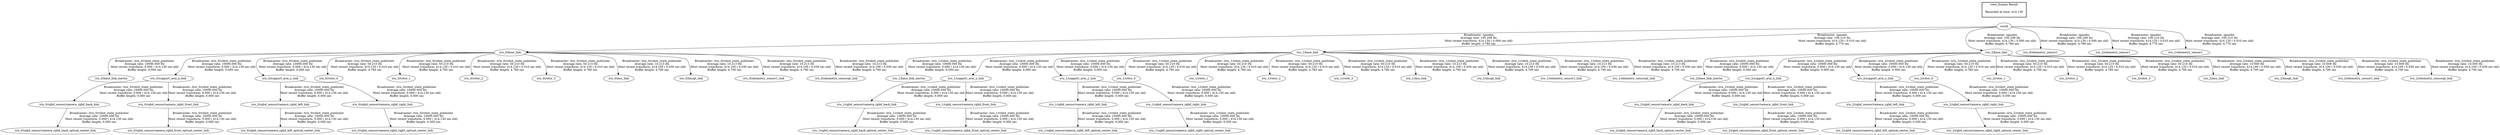 digraph G {
"iris_0/base_link" -> "iris_0/base_link_inertia"[label="Broadcaster: /iris_0/robot_state_publisher\nAverage rate: 10000.000 Hz\nMost recent transform: 0.000 ( 414.130 sec old)\nBuffer length: 0.000 sec\n"];
"world" -> "iris_0/base_link"[label="Broadcaster: /gazebo\nAverage rate: 100.209 Hz\nMost recent transform: 414.130 ( 0.000 sec old)\nBuffer length: 4.780 sec\n"];
"iris_0/support_arm_x_link" -> "iris_0/rgbd_sensor/camera_rgbd_back_link"[label="Broadcaster: /iris_0/robot_state_publisher\nAverage rate: 10000.000 Hz\nMost recent transform: 0.000 ( 414.130 sec old)\nBuffer length: 0.000 sec\n"];
"iris_0/base_link" -> "iris_0/support_arm_x_link"[label="Broadcaster: /iris_0/robot_state_publisher\nAverage rate: 10000.000 Hz\nMost recent transform: 0.000 ( 414.130 sec old)\nBuffer length: 0.000 sec\n"];
"iris_0/rgbd_sensor/camera_rgbd_back_link" -> "iris_0/rgbd_sensor/camera_rgbd_back_optical_center_link"[label="Broadcaster: /iris_0/robot_state_publisher\nAverage rate: 10000.000 Hz\nMost recent transform: 0.000 ( 414.130 sec old)\nBuffer length: 0.000 sec\n"];
"iris_0/support_arm_x_link" -> "iris_0/rgbd_sensor/camera_rgbd_front_link"[label="Broadcaster: /iris_0/robot_state_publisher\nAverage rate: 10000.000 Hz\nMost recent transform: 0.000 ( 414.130 sec old)\nBuffer length: 0.000 sec\n"];
"iris_0/rgbd_sensor/camera_rgbd_front_link" -> "iris_0/rgbd_sensor/camera_rgbd_front_optical_center_link"[label="Broadcaster: /iris_0/robot_state_publisher\nAverage rate: 10000.000 Hz\nMost recent transform: 0.000 ( 414.130 sec old)\nBuffer length: 0.000 sec\n"];
"iris_0/support_arm_y_link" -> "iris_0/rgbd_sensor/camera_rgbd_left_link"[label="Broadcaster: /iris_0/robot_state_publisher\nAverage rate: 10000.000 Hz\nMost recent transform: 0.000 ( 414.130 sec old)\nBuffer length: 0.000 sec\n"];
"iris_0/base_link" -> "iris_0/support_arm_y_link"[label="Broadcaster: /iris_0/robot_state_publisher\nAverage rate: 10000.000 Hz\nMost recent transform: 0.000 ( 414.130 sec old)\nBuffer length: 0.000 sec\n"];
"iris_0/rgbd_sensor/camera_rgbd_left_link" -> "iris_0/rgbd_sensor/camera_rgbd_left_optical_center_link"[label="Broadcaster: /iris_0/robot_state_publisher\nAverage rate: 10000.000 Hz\nMost recent transform: 0.000 ( 414.130 sec old)\nBuffer length: 0.000 sec\n"];
"iris_0/support_arm_y_link" -> "iris_0/rgbd_sensor/camera_rgbd_right_link"[label="Broadcaster: /iris_0/robot_state_publisher\nAverage rate: 10000.000 Hz\nMost recent transform: 0.000 ( 414.130 sec old)\nBuffer length: 0.000 sec\n"];
"iris_0/rgbd_sensor/camera_rgbd_right_link" -> "iris_0/rgbd_sensor/camera_rgbd_right_optical_center_link"[label="Broadcaster: /iris_0/robot_state_publisher\nAverage rate: 10000.000 Hz\nMost recent transform: 0.000 ( 414.130 sec old)\nBuffer length: 0.000 sec\n"];
"iris_1/base_link" -> "iris_1/base_link_inertia"[label="Broadcaster: /iris_1/robot_state_publisher\nAverage rate: 10000.000 Hz\nMost recent transform: 0.000 ( 414.130 sec old)\nBuffer length: 0.000 sec\n"];
"world" -> "iris_1/base_link"[label="Broadcaster: /gazebo\nAverage rate: 100.210 Hz\nMost recent transform: 414.120 ( 0.010 sec old)\nBuffer length: 4.770 sec\n"];
"iris_1/support_arm_x_link" -> "iris_1/rgbd_sensor/camera_rgbd_back_link"[label="Broadcaster: /iris_1/robot_state_publisher\nAverage rate: 10000.000 Hz\nMost recent transform: 0.000 ( 414.130 sec old)\nBuffer length: 0.000 sec\n"];
"iris_1/base_link" -> "iris_1/support_arm_x_link"[label="Broadcaster: /iris_1/robot_state_publisher\nAverage rate: 10000.000 Hz\nMost recent transform: 0.000 ( 414.130 sec old)\nBuffer length: 0.000 sec\n"];
"iris_1/rgbd_sensor/camera_rgbd_back_link" -> "iris_1/rgbd_sensor/camera_rgbd_back_optical_center_link"[label="Broadcaster: /iris_1/robot_state_publisher\nAverage rate: 10000.000 Hz\nMost recent transform: 0.000 ( 414.130 sec old)\nBuffer length: 0.000 sec\n"];
"iris_1/support_arm_x_link" -> "iris_1/rgbd_sensor/camera_rgbd_front_link"[label="Broadcaster: /iris_1/robot_state_publisher\nAverage rate: 10000.000 Hz\nMost recent transform: 0.000 ( 414.130 sec old)\nBuffer length: 0.000 sec\n"];
"iris_1/rgbd_sensor/camera_rgbd_front_link" -> "iris_1/rgbd_sensor/camera_rgbd_front_optical_center_link"[label="Broadcaster: /iris_1/robot_state_publisher\nAverage rate: 10000.000 Hz\nMost recent transform: 0.000 ( 414.130 sec old)\nBuffer length: 0.000 sec\n"];
"iris_1/support_arm_y_link" -> "iris_1/rgbd_sensor/camera_rgbd_left_link"[label="Broadcaster: /iris_1/robot_state_publisher\nAverage rate: 10000.000 Hz\nMost recent transform: 0.000 ( 414.130 sec old)\nBuffer length: 0.000 sec\n"];
"iris_1/base_link" -> "iris_1/support_arm_y_link"[label="Broadcaster: /iris_1/robot_state_publisher\nAverage rate: 10000.000 Hz\nMost recent transform: 0.000 ( 414.130 sec old)\nBuffer length: 0.000 sec\n"];
"iris_1/rgbd_sensor/camera_rgbd_left_link" -> "iris_1/rgbd_sensor/camera_rgbd_left_optical_center_link"[label="Broadcaster: /iris_1/robot_state_publisher\nAverage rate: 10000.000 Hz\nMost recent transform: 0.000 ( 414.130 sec old)\nBuffer length: 0.000 sec\n"];
"iris_1/support_arm_y_link" -> "iris_1/rgbd_sensor/camera_rgbd_right_link"[label="Broadcaster: /iris_1/robot_state_publisher\nAverage rate: 10000.000 Hz\nMost recent transform: 0.000 ( 414.130 sec old)\nBuffer length: 0.000 sec\n"];
"iris_1/rgbd_sensor/camera_rgbd_right_link" -> "iris_1/rgbd_sensor/camera_rgbd_right_optical_center_link"[label="Broadcaster: /iris_1/robot_state_publisher\nAverage rate: 10000.000 Hz\nMost recent transform: 0.000 ( 414.130 sec old)\nBuffer length: 0.000 sec\n"];
"iris_2/base_link" -> "iris_2/base_link_inertia"[label="Broadcaster: /iris_2/robot_state_publisher\nAverage rate: 10000.000 Hz\nMost recent transform: 0.000 ( 414.130 sec old)\nBuffer length: 0.000 sec\n"];
"world" -> "iris_2/base_link"[label="Broadcaster: /gazebo\nAverage rate: 100.209 Hz\nMost recent transform: 414.130 ( 0.000 sec old)\nBuffer length: 4.780 sec\n"];
"iris_2/support_arm_x_link" -> "iris_2/rgbd_sensor/camera_rgbd_back_link"[label="Broadcaster: /iris_2/robot_state_publisher\nAverage rate: 10000.000 Hz\nMost recent transform: 0.000 ( 414.130 sec old)\nBuffer length: 0.000 sec\n"];
"iris_2/base_link" -> "iris_2/support_arm_x_link"[label="Broadcaster: /iris_2/robot_state_publisher\nAverage rate: 10000.000 Hz\nMost recent transform: 0.000 ( 414.130 sec old)\nBuffer length: 0.000 sec\n"];
"iris_2/rgbd_sensor/camera_rgbd_back_link" -> "iris_2/rgbd_sensor/camera_rgbd_back_optical_center_link"[label="Broadcaster: /iris_2/robot_state_publisher\nAverage rate: 10000.000 Hz\nMost recent transform: 0.000 ( 414.130 sec old)\nBuffer length: 0.000 sec\n"];
"iris_2/support_arm_x_link" -> "iris_2/rgbd_sensor/camera_rgbd_front_link"[label="Broadcaster: /iris_2/robot_state_publisher\nAverage rate: 10000.000 Hz\nMost recent transform: 0.000 ( 414.130 sec old)\nBuffer length: 0.000 sec\n"];
"iris_2/rgbd_sensor/camera_rgbd_front_link" -> "iris_2/rgbd_sensor/camera_rgbd_front_optical_center_link"[label="Broadcaster: /iris_2/robot_state_publisher\nAverage rate: 10000.000 Hz\nMost recent transform: 0.000 ( 414.130 sec old)\nBuffer length: 0.000 sec\n"];
"iris_2/support_arm_y_link" -> "iris_2/rgbd_sensor/camera_rgbd_left_link"[label="Broadcaster: /iris_2/robot_state_publisher\nAverage rate: 10000.000 Hz\nMost recent transform: 0.000 ( 414.130 sec old)\nBuffer length: 0.000 sec\n"];
"iris_2/base_link" -> "iris_2/support_arm_y_link"[label="Broadcaster: /iris_2/robot_state_publisher\nAverage rate: 10000.000 Hz\nMost recent transform: 0.000 ( 414.130 sec old)\nBuffer length: 0.000 sec\n"];
"iris_2/rgbd_sensor/camera_rgbd_left_link" -> "iris_2/rgbd_sensor/camera_rgbd_left_optical_center_link"[label="Broadcaster: /iris_2/robot_state_publisher\nAverage rate: 10000.000 Hz\nMost recent transform: 0.000 ( 414.130 sec old)\nBuffer length: 0.000 sec\n"];
"iris_2/support_arm_y_link" -> "iris_2/rgbd_sensor/camera_rgbd_right_link"[label="Broadcaster: /iris_2/robot_state_publisher\nAverage rate: 10000.000 Hz\nMost recent transform: 0.000 ( 414.130 sec old)\nBuffer length: 0.000 sec\n"];
"iris_2/rgbd_sensor/camera_rgbd_right_link" -> "iris_2/rgbd_sensor/camera_rgbd_right_optical_center_link"[label="Broadcaster: /iris_2/robot_state_publisher\nAverage rate: 10000.000 Hz\nMost recent transform: 0.000 ( 414.130 sec old)\nBuffer length: 0.000 sec\n"];
"world" -> "iris_0/odometry_sensor1"[label="Broadcaster: /gazebo\nAverage rate: 100.209 Hz\nMost recent transform: 414.130 ( 0.000 sec old)\nBuffer length: 4.780 sec\n"];
"world" -> "iris_2/odometry_sensor1"[label="Broadcaster: /gazebo\nAverage rate: 100.210 Hz\nMost recent transform: 414.120 ( 0.010 sec old)\nBuffer length: 4.770 sec\n"];
"world" -> "iris_1/odometry_sensor1"[label="Broadcaster: /gazebo\nAverage rate: 100.210 Hz\nMost recent transform: 414.120 ( 0.010 sec old)\nBuffer length: 4.770 sec\n"];
"iris_0/base_link" -> "iris_0/rotor_0"[label="Broadcaster: /iris_0/robot_state_publisher\nAverage rate: 50.210 Hz\nMost recent transform: 414.120 ( 0.010 sec old)\nBuffer length: 4.760 sec\n"];
"iris_0/base_link" -> "iris_0/rotor_1"[label="Broadcaster: /iris_0/robot_state_publisher\nAverage rate: 50.210 Hz\nMost recent transform: 414.120 ( 0.010 sec old)\nBuffer length: 4.760 sec\n"];
"iris_0/base_link" -> "iris_0/rotor_2"[label="Broadcaster: /iris_0/robot_state_publisher\nAverage rate: 50.210 Hz\nMost recent transform: 414.120 ( 0.010 sec old)\nBuffer length: 4.760 sec\n"];
"iris_0/base_link" -> "iris_0/rotor_3"[label="Broadcaster: /iris_0/robot_state_publisher\nAverage rate: 50.210 Hz\nMost recent transform: 414.120 ( 0.010 sec old)\nBuffer length: 4.760 sec\n"];
"iris_2/base_link" -> "iris_2/rotor_0"[label="Broadcaster: /iris_2/robot_state_publisher\nAverage rate: 50.210 Hz\nMost recent transform: 414.120 ( 0.010 sec old)\nBuffer length: 4.760 sec\n"];
"iris_2/base_link" -> "iris_2/rotor_1"[label="Broadcaster: /iris_2/robot_state_publisher\nAverage rate: 50.210 Hz\nMost recent transform: 414.120 ( 0.010 sec old)\nBuffer length: 4.760 sec\n"];
"iris_2/base_link" -> "iris_2/rotor_2"[label="Broadcaster: /iris_2/robot_state_publisher\nAverage rate: 50.210 Hz\nMost recent transform: 414.120 ( 0.010 sec old)\nBuffer length: 4.760 sec\n"];
"iris_2/base_link" -> "iris_2/rotor_3"[label="Broadcaster: /iris_2/robot_state_publisher\nAverage rate: 50.210 Hz\nMost recent transform: 414.120 ( 0.010 sec old)\nBuffer length: 4.760 sec\n"];
"iris_1/base_link" -> "iris_1/rotor_0"[label="Broadcaster: /iris_1/robot_state_publisher\nAverage rate: 50.210 Hz\nMost recent transform: 414.120 ( 0.010 sec old)\nBuffer length: 4.760 sec\n"];
"iris_1/base_link" -> "iris_1/rotor_1"[label="Broadcaster: /iris_1/robot_state_publisher\nAverage rate: 50.210 Hz\nMost recent transform: 414.120 ( 0.010 sec old)\nBuffer length: 4.760 sec\n"];
"iris_1/base_link" -> "iris_1/rotor_2"[label="Broadcaster: /iris_1/robot_state_publisher\nAverage rate: 50.210 Hz\nMost recent transform: 414.120 ( 0.010 sec old)\nBuffer length: 4.760 sec\n"];
"iris_1/base_link" -> "iris_1/rotor_3"[label="Broadcaster: /iris_1/robot_state_publisher\nAverage rate: 50.210 Hz\nMost recent transform: 414.120 ( 0.010 sec old)\nBuffer length: 4.760 sec\n"];
"iris_0/base_link" -> "iris_0/imu_link"[label="Broadcaster: /iris_0/robot_state_publisher\nAverage rate: 10.213 Hz\nMost recent transform: 414.100 ( 0.030 sec old)\nBuffer length: 4.700 sec\n"];
"iris_0/base_link" -> "iris_0/imugt_link"[label="Broadcaster: /iris_0/robot_state_publisher\nAverage rate: 10.213 Hz\nMost recent transform: 414.100 ( 0.030 sec old)\nBuffer length: 4.700 sec\n"];
"iris_0/base_link" -> "iris_0/odometry_sensor1_link"[label="Broadcaster: /iris_0/robot_state_publisher\nAverage rate: 10.213 Hz\nMost recent transform: 414.100 ( 0.030 sec old)\nBuffer length: 4.700 sec\n"];
"iris_0/base_link" -> "iris_0/odometry_sensorgt_link"[label="Broadcaster: /iris_0/robot_state_publisher\nAverage rate: 10.213 Hz\nMost recent transform: 414.100 ( 0.030 sec old)\nBuffer length: 4.700 sec\n"];
"iris_1/base_link" -> "iris_1/imu_link"[label="Broadcaster: /iris_1/robot_state_publisher\nAverage rate: 10.213 Hz\nMost recent transform: 414.100 ( 0.030 sec old)\nBuffer length: 4.700 sec\n"];
"iris_1/base_link" -> "iris_1/imugt_link"[label="Broadcaster: /iris_1/robot_state_publisher\nAverage rate: 10.213 Hz\nMost recent transform: 414.100 ( 0.030 sec old)\nBuffer length: 4.700 sec\n"];
"iris_1/base_link" -> "iris_1/odometry_sensor1_link"[label="Broadcaster: /iris_1/robot_state_publisher\nAverage rate: 10.213 Hz\nMost recent transform: 414.100 ( 0.030 sec old)\nBuffer length: 4.700 sec\n"];
"iris_1/base_link" -> "iris_1/odometry_sensorgt_link"[label="Broadcaster: /iris_1/robot_state_publisher\nAverage rate: 10.213 Hz\nMost recent transform: 414.100 ( 0.030 sec old)\nBuffer length: 4.700 sec\n"];
"iris_2/base_link" -> "iris_2/imu_link"[label="Broadcaster: /iris_2/robot_state_publisher\nAverage rate: 10.000 Hz\nMost recent transform: 414.100 ( 0.030 sec old)\nBuffer length: 4.700 sec\n"];
"iris_2/base_link" -> "iris_2/imugt_link"[label="Broadcaster: /iris_2/robot_state_publisher\nAverage rate: 10.000 Hz\nMost recent transform: 414.100 ( 0.030 sec old)\nBuffer length: 4.700 sec\n"];
"iris_2/base_link" -> "iris_2/odometry_sensor1_link"[label="Broadcaster: /iris_2/robot_state_publisher\nAverage rate: 10.000 Hz\nMost recent transform: 414.100 ( 0.030 sec old)\nBuffer length: 4.700 sec\n"];
"iris_2/base_link" -> "iris_2/odometry_sensorgt_link"[label="Broadcaster: /iris_2/robot_state_publisher\nAverage rate: 10.000 Hz\nMost recent transform: 414.100 ( 0.030 sec old)\nBuffer length: 4.700 sec\n"];
edge [style=invis];
 subgraph cluster_legend { style=bold; color=black; label ="view_frames Result";
"Recorded at time: 414.130"[ shape=plaintext ] ;
 }->"world";
}